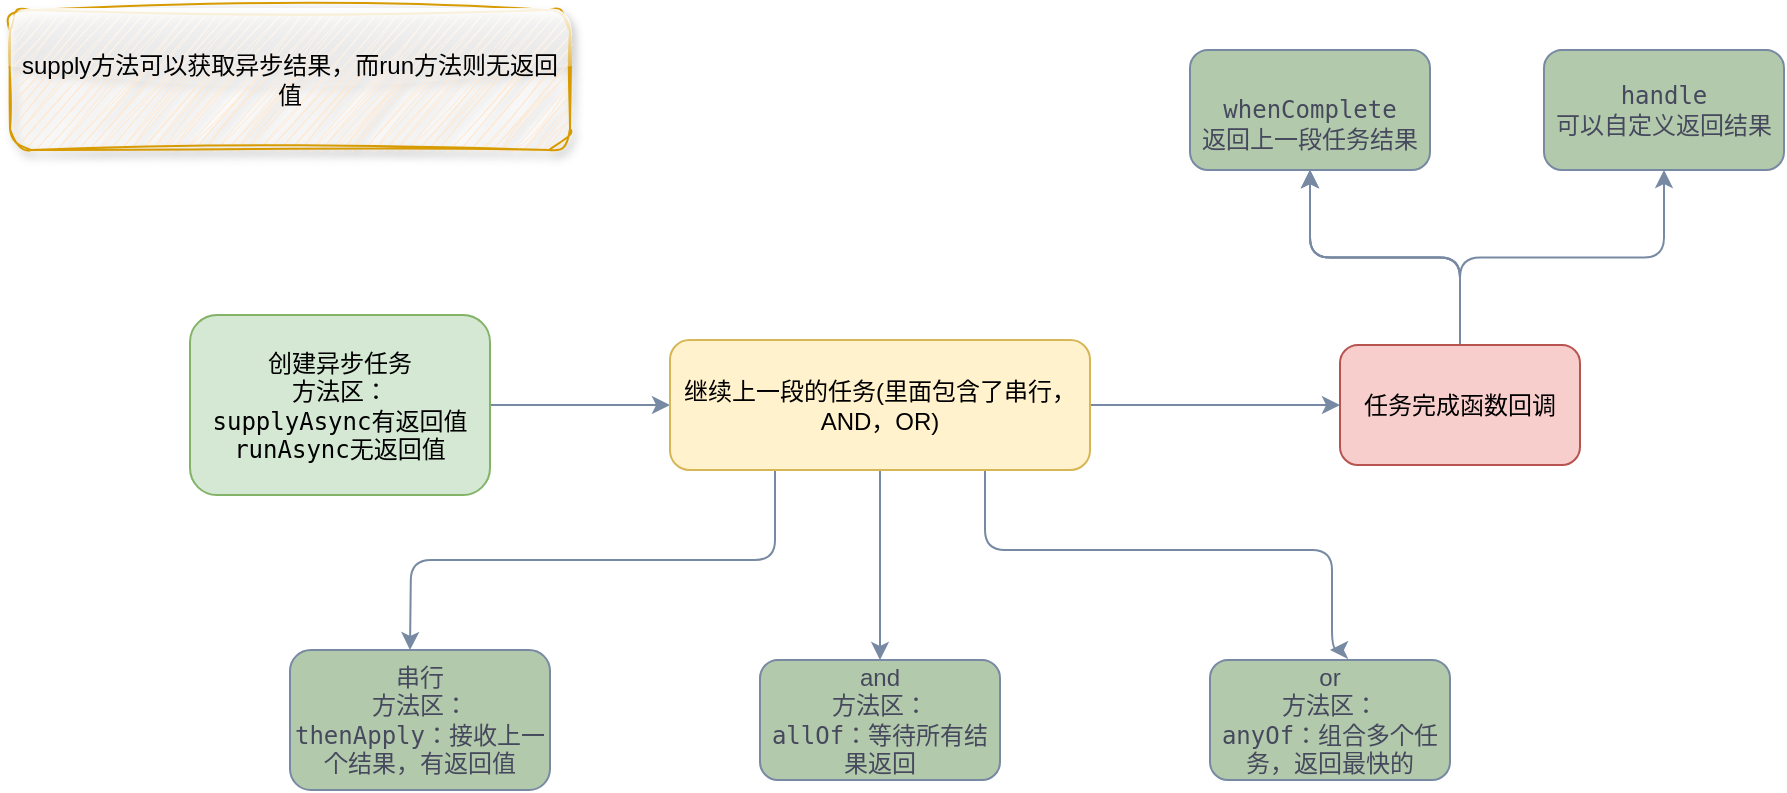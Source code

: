 <mxfile version="21.6.2" type="github">
  <diagram name="第 1 页" id="UlHOBUHQQT1p7I-PRN9C">
    <mxGraphModel dx="1050" dy="587" grid="1" gridSize="10" guides="1" tooltips="1" connect="1" arrows="1" fold="1" page="1" pageScale="1" pageWidth="827" pageHeight="1169" math="0" shadow="0">
      <root>
        <mxCell id="0" />
        <mxCell id="1" parent="0" />
        <mxCell id="5Ssgm4XBpzHBAFNrfpxf-3" value="" style="edgeStyle=orthogonalEdgeStyle;rounded=1;orthogonalLoop=1;jettySize=auto;html=1;labelBackgroundColor=none;strokeColor=#788AA3;fontColor=default;" edge="1" parent="1" source="5Ssgm4XBpzHBAFNrfpxf-1" target="5Ssgm4XBpzHBAFNrfpxf-2">
          <mxGeometry relative="1" as="geometry" />
        </mxCell>
        <mxCell id="5Ssgm4XBpzHBAFNrfpxf-1" value="创建异步任务&lt;br&gt;方法区：&lt;br&gt;&lt;code&gt;supplyAsync有返回值&lt;br&gt;&lt;/code&gt;&lt;code&gt;runAsync无返回值&lt;/code&gt;" style="rounded=1;whiteSpace=wrap;html=1;labelBackgroundColor=none;fillColor=#d5e8d4;strokeColor=#82b366;" vertex="1" parent="1">
          <mxGeometry x="150" y="172.5" width="150" height="90" as="geometry" />
        </mxCell>
        <mxCell id="5Ssgm4XBpzHBAFNrfpxf-8" value="" style="edgeStyle=orthogonalEdgeStyle;rounded=1;orthogonalLoop=1;jettySize=auto;html=1;labelBackgroundColor=none;strokeColor=#788AA3;fontColor=default;" edge="1" parent="1" source="5Ssgm4XBpzHBAFNrfpxf-2" target="5Ssgm4XBpzHBAFNrfpxf-7">
          <mxGeometry relative="1" as="geometry" />
        </mxCell>
        <mxCell id="5Ssgm4XBpzHBAFNrfpxf-9" style="edgeStyle=orthogonalEdgeStyle;rounded=1;orthogonalLoop=1;jettySize=auto;html=1;exitX=0.25;exitY=1;exitDx=0;exitDy=0;labelBackgroundColor=none;strokeColor=#788AA3;fontColor=default;" edge="1" parent="1" source="5Ssgm4XBpzHBAFNrfpxf-2">
          <mxGeometry relative="1" as="geometry">
            <mxPoint x="260" y="340" as="targetPoint" />
          </mxGeometry>
        </mxCell>
        <mxCell id="5Ssgm4XBpzHBAFNrfpxf-13" style="edgeStyle=orthogonalEdgeStyle;rounded=1;orthogonalLoop=1;jettySize=auto;html=1;exitX=0.75;exitY=1;exitDx=0;exitDy=0;labelBackgroundColor=none;strokeColor=#788AA3;fontColor=default;" edge="1" parent="1" source="5Ssgm4XBpzHBAFNrfpxf-2">
          <mxGeometry relative="1" as="geometry">
            <mxPoint x="720" y="340" as="targetPoint" />
            <Array as="points">
              <mxPoint x="548" y="290" />
              <mxPoint x="721" y="290" />
            </Array>
          </mxGeometry>
        </mxCell>
        <mxCell id="5Ssgm4XBpzHBAFNrfpxf-18" value="" style="edgeStyle=orthogonalEdgeStyle;rounded=1;orthogonalLoop=1;jettySize=auto;html=1;strokeColor=#788AA3;fontColor=#46495D;fillColor=#B2C9AB;" edge="1" parent="1" source="5Ssgm4XBpzHBAFNrfpxf-2" target="5Ssgm4XBpzHBAFNrfpxf-17">
          <mxGeometry relative="1" as="geometry" />
        </mxCell>
        <mxCell id="5Ssgm4XBpzHBAFNrfpxf-2" value="继续上一段的任务(里面包含了串行，AND，OR)" style="rounded=1;whiteSpace=wrap;html=1;labelBackgroundColor=none;fillColor=#fff2cc;strokeColor=#d6b656;" vertex="1" parent="1">
          <mxGeometry x="390" y="185" width="210" height="65" as="geometry" />
        </mxCell>
        <mxCell id="5Ssgm4XBpzHBAFNrfpxf-7" value="and&lt;br&gt;方法区：&lt;br&gt;&lt;code&gt;allOf：等待所有结果返回&lt;/code&gt;" style="whiteSpace=wrap;html=1;rounded=1;labelBackgroundColor=none;fillColor=#B2C9AB;strokeColor=#788AA3;fontColor=#46495D;" vertex="1" parent="1">
          <mxGeometry x="435" y="345" width="120" height="60" as="geometry" />
        </mxCell>
        <mxCell id="5Ssgm4XBpzHBAFNrfpxf-11" value="串行&lt;br&gt;方法区：&lt;br&gt;&lt;code&gt;thenApply：接收上一个结果，有返回值&lt;/code&gt;" style="rounded=1;whiteSpace=wrap;html=1;labelBackgroundColor=none;fillColor=#B2C9AB;strokeColor=#788AA3;fontColor=#46495D;" vertex="1" parent="1">
          <mxGeometry x="200" y="340" width="130" height="70" as="geometry" />
        </mxCell>
        <mxCell id="5Ssgm4XBpzHBAFNrfpxf-14" value="or&lt;br&gt;方法区：&lt;br&gt;&lt;code&gt;anyOf：组合多个任务，返回最快的&lt;/code&gt;" style="rounded=1;whiteSpace=wrap;html=1;labelBackgroundColor=none;fillColor=#B2C9AB;strokeColor=#788AA3;fontColor=#46495D;" vertex="1" parent="1">
          <mxGeometry x="660" y="345" width="120" height="60" as="geometry" />
        </mxCell>
        <mxCell id="5Ssgm4XBpzHBAFNrfpxf-16" value="supply方法可以获取异步结果，而run方法则无返回值" style="rounded=1;whiteSpace=wrap;html=1;strokeColor=#d79b00;fillColor=#ffe6cc;glass=1;shadow=1;sketch=1;curveFitting=1;jiggle=2;" vertex="1" parent="1">
          <mxGeometry x="60" y="20" width="280" height="70" as="geometry" />
        </mxCell>
        <mxCell id="5Ssgm4XBpzHBAFNrfpxf-20" value="" style="edgeStyle=orthogonalEdgeStyle;rounded=1;orthogonalLoop=1;jettySize=auto;html=1;strokeColor=#788AA3;fontColor=#46495D;fillColor=#B2C9AB;" edge="1" parent="1" source="5Ssgm4XBpzHBAFNrfpxf-17" target="5Ssgm4XBpzHBAFNrfpxf-19">
          <mxGeometry relative="1" as="geometry" />
        </mxCell>
        <mxCell id="5Ssgm4XBpzHBAFNrfpxf-21" value="" style="edgeStyle=orthogonalEdgeStyle;rounded=1;orthogonalLoop=1;jettySize=auto;html=1;strokeColor=#788AA3;fontColor=#46495D;fillColor=#B2C9AB;" edge="1" parent="1" source="5Ssgm4XBpzHBAFNrfpxf-17" target="5Ssgm4XBpzHBAFNrfpxf-19">
          <mxGeometry relative="1" as="geometry" />
        </mxCell>
        <mxCell id="5Ssgm4XBpzHBAFNrfpxf-22" value="" style="edgeStyle=orthogonalEdgeStyle;rounded=1;orthogonalLoop=1;jettySize=auto;html=1;strokeColor=#788AA3;fontColor=#46495D;fillColor=#B2C9AB;" edge="1" parent="1" source="5Ssgm4XBpzHBAFNrfpxf-17" target="5Ssgm4XBpzHBAFNrfpxf-19">
          <mxGeometry relative="1" as="geometry" />
        </mxCell>
        <mxCell id="5Ssgm4XBpzHBAFNrfpxf-24" value="" style="edgeStyle=orthogonalEdgeStyle;rounded=1;orthogonalLoop=1;jettySize=auto;html=1;strokeColor=#788AA3;fontColor=#46495D;fillColor=#B2C9AB;" edge="1" parent="1" source="5Ssgm4XBpzHBAFNrfpxf-17" target="5Ssgm4XBpzHBAFNrfpxf-23">
          <mxGeometry relative="1" as="geometry" />
        </mxCell>
        <mxCell id="5Ssgm4XBpzHBAFNrfpxf-17" value="任务完成函数回调" style="whiteSpace=wrap;html=1;fillColor=#f8cecc;strokeColor=#b85450;rounded=1;labelBackgroundColor=none;" vertex="1" parent="1">
          <mxGeometry x="725" y="187.5" width="120" height="60" as="geometry" />
        </mxCell>
        <mxCell id="5Ssgm4XBpzHBAFNrfpxf-19" value="&lt;br&gt;&lt;code&gt;whenComplete&lt;br&gt;&lt;/code&gt;返回上一段任务结果&lt;br&gt;" style="whiteSpace=wrap;html=1;fillColor=#B2C9AB;strokeColor=#788AA3;fontColor=#46495D;rounded=1;labelBackgroundColor=none;" vertex="1" parent="1">
          <mxGeometry x="650" y="40" width="120" height="60" as="geometry" />
        </mxCell>
        <mxCell id="5Ssgm4XBpzHBAFNrfpxf-23" value="&lt;code&gt;handle&lt;br&gt;可以自定义返回结果&lt;br&gt;&lt;/code&gt;" style="whiteSpace=wrap;html=1;fillColor=#B2C9AB;strokeColor=#788AA3;fontColor=#46495D;rounded=1;labelBackgroundColor=none;" vertex="1" parent="1">
          <mxGeometry x="827" y="40" width="120" height="60" as="geometry" />
        </mxCell>
      </root>
    </mxGraphModel>
  </diagram>
</mxfile>
